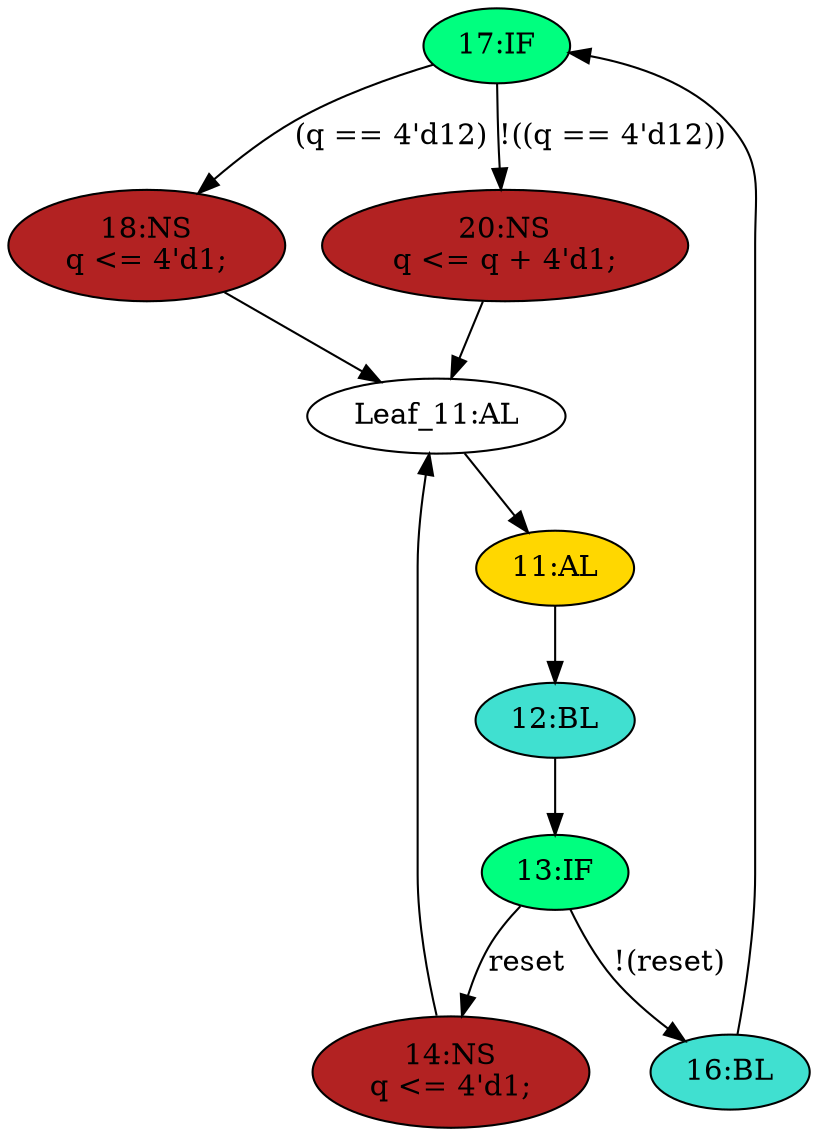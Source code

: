 strict digraph "compose( ,  )" {
	node [label="\N"];
	"17:IF"	[ast="<pyverilog.vparser.ast.IfStatement object at 0x7f8de2723610>",
		fillcolor=springgreen,
		label="17:IF",
		statements="[]",
		style=filled,
		typ=IfStatement];
	"18:NS"	[ast="<pyverilog.vparser.ast.NonblockingSubstitution object at 0x7f8de2723210>",
		fillcolor=firebrick,
		label="18:NS
q <= 4'd1;",
		statements="[<pyverilog.vparser.ast.NonblockingSubstitution object at 0x7f8de2723210>]",
		style=filled,
		typ=NonblockingSubstitution];
	"17:IF" -> "18:NS"	[cond="['q']",
		label="(q == 4'd12)",
		lineno=17];
	"20:NS"	[ast="<pyverilog.vparser.ast.NonblockingSubstitution object at 0x7f8de26ce4d0>",
		fillcolor=firebrick,
		label="20:NS
q <= q + 4'd1;",
		statements="[<pyverilog.vparser.ast.NonblockingSubstitution object at 0x7f8de26ce4d0>]",
		style=filled,
		typ=NonblockingSubstitution];
	"17:IF" -> "20:NS"	[cond="['q']",
		label="!((q == 4'd12))",
		lineno=17];
	"13:IF"	[ast="<pyverilog.vparser.ast.IfStatement object at 0x7f8de2737390>",
		fillcolor=springgreen,
		label="13:IF",
		statements="[]",
		style=filled,
		typ=IfStatement];
	"16:BL"	[ast="<pyverilog.vparser.ast.Block object at 0x7f8de26d6810>",
		fillcolor=turquoise,
		label="16:BL",
		statements="[]",
		style=filled,
		typ=Block];
	"13:IF" -> "16:BL"	[cond="['reset']",
		label="!(reset)",
		lineno=13];
	"14:NS"	[ast="<pyverilog.vparser.ast.NonblockingSubstitution object at 0x7f8de2737090>",
		fillcolor=firebrick,
		label="14:NS
q <= 4'd1;",
		statements="[<pyverilog.vparser.ast.NonblockingSubstitution object at 0x7f8de2737090>]",
		style=filled,
		typ=NonblockingSubstitution];
	"13:IF" -> "14:NS"	[cond="['reset']",
		label=reset,
		lineno=13];
	"Leaf_11:AL"	[def_var="['q']",
		label="Leaf_11:AL"];
	"18:NS" -> "Leaf_11:AL"	[cond="[]",
		lineno=None];
	"11:AL"	[ast="<pyverilog.vparser.ast.Always object at 0x7f8de27b5f10>",
		clk_sens=True,
		fillcolor=gold,
		label="11:AL",
		sens="['clk']",
		statements="[]",
		style=filled,
		typ=Always,
		use_var="['reset', 'q']"];
	"Leaf_11:AL" -> "11:AL";
	"12:BL"	[ast="<pyverilog.vparser.ast.Block object at 0x7f8de27b5690>",
		fillcolor=turquoise,
		label="12:BL",
		statements="[]",
		style=filled,
		typ=Block];
	"12:BL" -> "13:IF"	[cond="[]",
		lineno=None];
	"20:NS" -> "Leaf_11:AL"	[cond="[]",
		lineno=None];
	"11:AL" -> "12:BL"	[cond="[]",
		lineno=None];
	"16:BL" -> "17:IF"	[cond="[]",
		lineno=None];
	"14:NS" -> "Leaf_11:AL"	[cond="[]",
		lineno=None];
}
